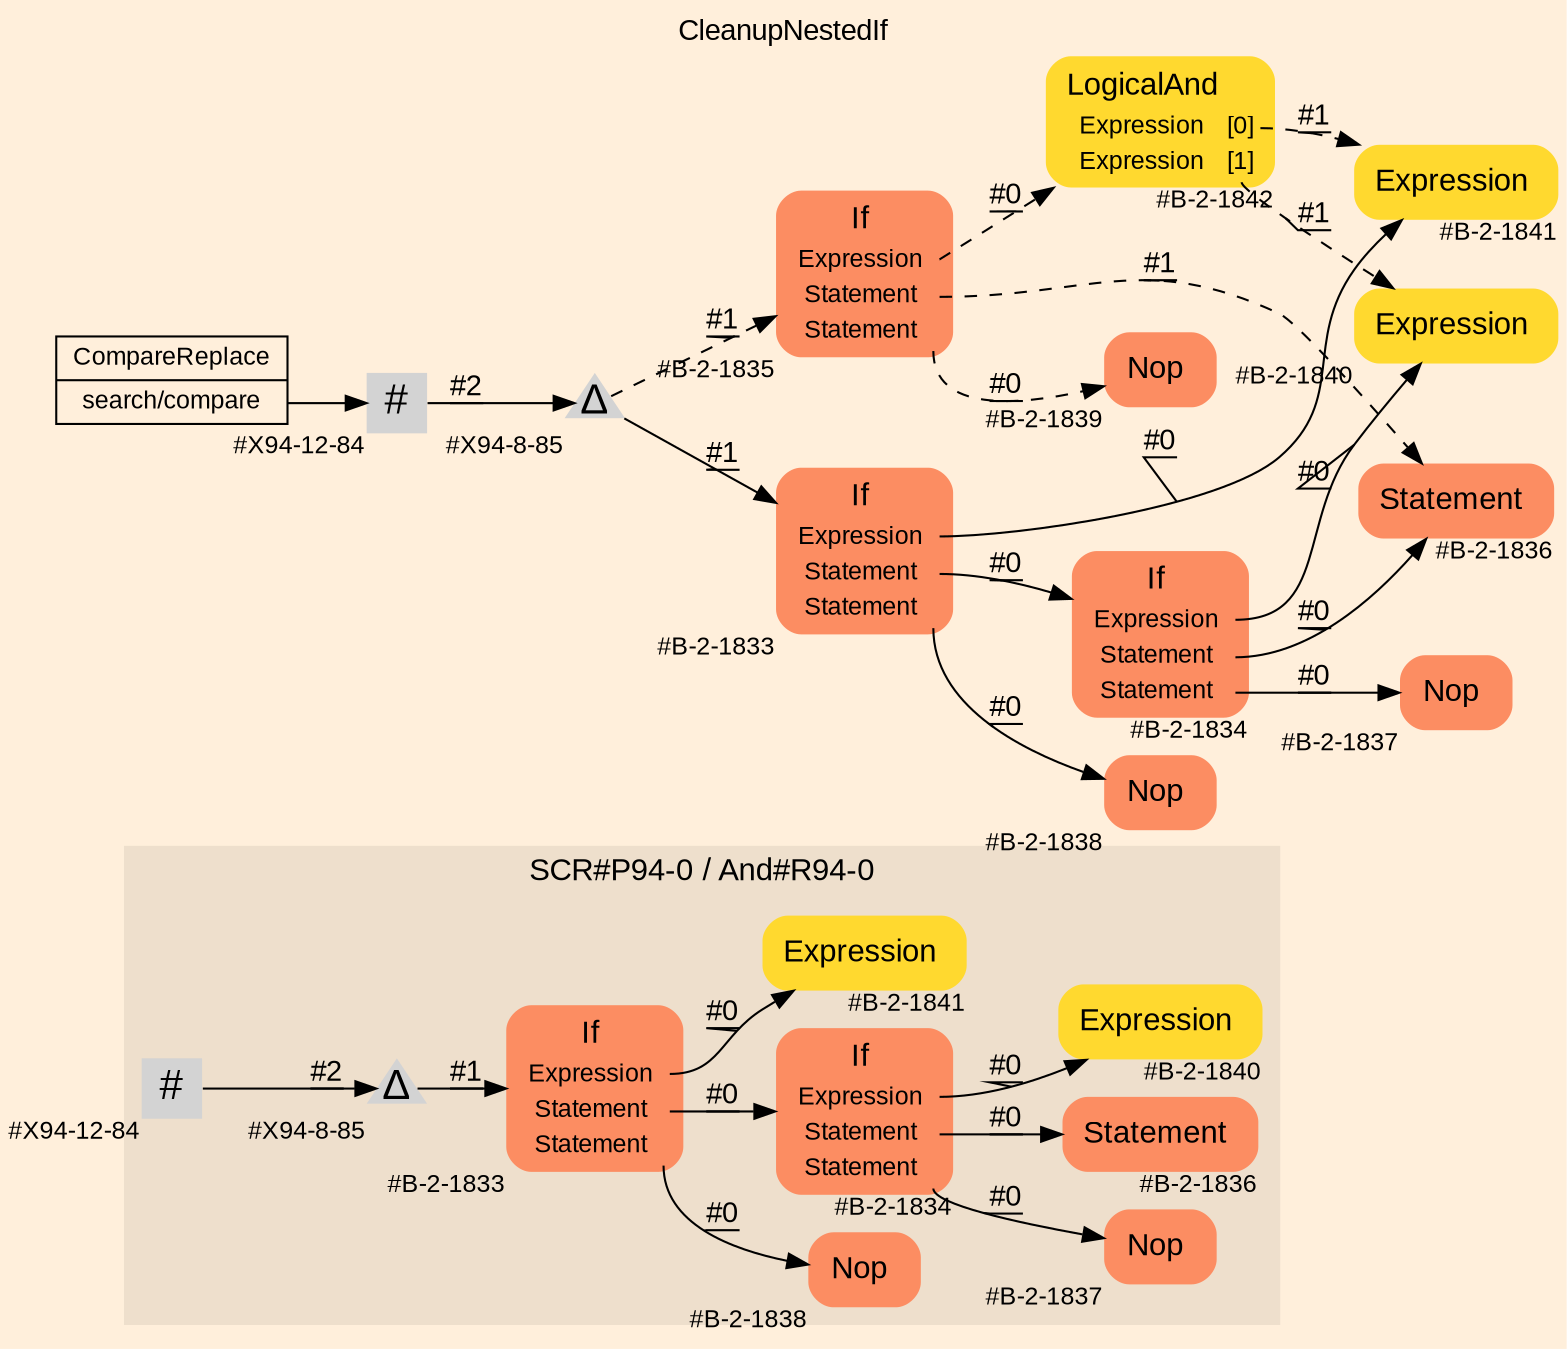 digraph "CleanupNestedIf" {
label = "CleanupNestedIf"
labelloc = t
graph [
    rankdir = "LR"
    ranksep = 0.3
    bgcolor = antiquewhite1
    color = black
    fontcolor = black
    fontname = "Arial"
];
node [
    fontname = "Arial"
];
edge [
    fontname = "Arial"
];

// -------------------- figure And#R94-0 --------------------
// -------- region And#R94-0 ----------
subgraph "clusterAnd#R94-0" {
    label = "SCR#P94-0 / And#R94-0"
    style = "filled"
    color = antiquewhite2
    fontsize = "15"
    // -------- block And#R94-0/#B-2-1836 ----------
    "And#R94-0/#B-2-1836" [
        shape = "plaintext"
        fillcolor = "/set28/2"
        xlabel = "#B-2-1836"
        fontsize = "12"
        fontcolor = black
        label = <<TABLE BORDER="0" CELLBORDER="0" CELLSPACING="0">
         <TR><TD><FONT POINT-SIZE="15" COLOR="black">Statement</FONT></TD><TD></TD></TR>
        </TABLE>>
        style = "rounded,filled"
    ];
    
    // -------- block And#R94-0/#B-2-1841 ----------
    "And#R94-0/#B-2-1841" [
        shape = "plaintext"
        fillcolor = "/set28/6"
        xlabel = "#B-2-1841"
        fontsize = "12"
        fontcolor = black
        label = <<TABLE BORDER="0" CELLBORDER="0" CELLSPACING="0">
         <TR><TD><FONT POINT-SIZE="15" COLOR="black">Expression</FONT></TD><TD></TD></TR>
        </TABLE>>
        style = "rounded,filled"
    ];
    
    // -------- block And#R94-0/#X94-12-84 ----------
    "And#R94-0/#X94-12-84" [
        shape = "square"
        xlabel = "#X94-12-84"
        fontsize = "12"
        fontcolor = black
        label = <<FONT POINT-SIZE="20" COLOR="black">#</FONT>>
        style = "filled"
        penwidth = 0.0
        fixedsize = true
        width = 0.4
        height = 0.4
    ];
    
    // -------- block And#R94-0/#X94-8-85 ----------
    "And#R94-0/#X94-8-85" [
        shape = "triangle"
        xlabel = "#X94-8-85"
        fontsize = "12"
        fontcolor = black
        label = <<FONT POINT-SIZE="20" COLOR="black">Δ</FONT>>
        style = "filled"
        penwidth = 0.0
        fixedsize = true
        width = 0.4
        height = 0.4
    ];
    
    // -------- block And#R94-0/#B-2-1833 ----------
    "And#R94-0/#B-2-1833" [
        shape = "plaintext"
        fillcolor = "/set28/2"
        xlabel = "#B-2-1833"
        fontsize = "12"
        fontcolor = black
        label = <<TABLE BORDER="0" CELLBORDER="0" CELLSPACING="0">
         <TR><TD><FONT POINT-SIZE="15" COLOR="black">If</FONT></TD><TD></TD></TR>
         <TR><TD><FONT POINT-SIZE="12" COLOR="black">Expression</FONT></TD><TD PORT="port0"></TD></TR>
         <TR><TD><FONT POINT-SIZE="12" COLOR="black">Statement</FONT></TD><TD PORT="port1"></TD></TR>
         <TR><TD><FONT POINT-SIZE="12" COLOR="black">Statement</FONT></TD><TD PORT="port2"></TD></TR>
        </TABLE>>
        style = "rounded,filled"
    ];
    
    // -------- block And#R94-0/#B-2-1838 ----------
    "And#R94-0/#B-2-1838" [
        shape = "plaintext"
        fillcolor = "/set28/2"
        xlabel = "#B-2-1838"
        fontsize = "12"
        fontcolor = black
        label = <<TABLE BORDER="0" CELLBORDER="0" CELLSPACING="0">
         <TR><TD><FONT POINT-SIZE="15" COLOR="black">Nop</FONT></TD><TD></TD></TR>
        </TABLE>>
        style = "rounded,filled"
    ];
    
    // -------- block And#R94-0/#B-2-1840 ----------
    "And#R94-0/#B-2-1840" [
        shape = "plaintext"
        fillcolor = "/set28/6"
        xlabel = "#B-2-1840"
        fontsize = "12"
        fontcolor = black
        label = <<TABLE BORDER="0" CELLBORDER="0" CELLSPACING="0">
         <TR><TD><FONT POINT-SIZE="15" COLOR="black">Expression</FONT></TD><TD></TD></TR>
        </TABLE>>
        style = "rounded,filled"
    ];
    
    // -------- block And#R94-0/#B-2-1834 ----------
    "And#R94-0/#B-2-1834" [
        shape = "plaintext"
        fillcolor = "/set28/2"
        xlabel = "#B-2-1834"
        fontsize = "12"
        fontcolor = black
        label = <<TABLE BORDER="0" CELLBORDER="0" CELLSPACING="0">
         <TR><TD><FONT POINT-SIZE="15" COLOR="black">If</FONT></TD><TD></TD></TR>
         <TR><TD><FONT POINT-SIZE="12" COLOR="black">Expression</FONT></TD><TD PORT="port0"></TD></TR>
         <TR><TD><FONT POINT-SIZE="12" COLOR="black">Statement</FONT></TD><TD PORT="port1"></TD></TR>
         <TR><TD><FONT POINT-SIZE="12" COLOR="black">Statement</FONT></TD><TD PORT="port2"></TD></TR>
        </TABLE>>
        style = "rounded,filled"
    ];
    
    // -------- block And#R94-0/#B-2-1837 ----------
    "And#R94-0/#B-2-1837" [
        shape = "plaintext"
        fillcolor = "/set28/2"
        xlabel = "#B-2-1837"
        fontsize = "12"
        fontcolor = black
        label = <<TABLE BORDER="0" CELLBORDER="0" CELLSPACING="0">
         <TR><TD><FONT POINT-SIZE="15" COLOR="black">Nop</FONT></TD><TD></TD></TR>
        </TABLE>>
        style = "rounded,filled"
    ];
    
}

"And#R94-0/#X94-12-84" -> "And#R94-0/#X94-8-85" [
    label = "#2"
    decorate = true
    color = black
    fontcolor = black
];

"And#R94-0/#X94-8-85" -> "And#R94-0/#B-2-1833" [
    label = "#1"
    decorate = true
    color = black
    fontcolor = black
];

"And#R94-0/#B-2-1833":port0 -> "And#R94-0/#B-2-1841" [
    label = "#0"
    decorate = true
    color = black
    fontcolor = black
];

"And#R94-0/#B-2-1833":port1 -> "And#R94-0/#B-2-1834" [
    label = "#0"
    decorate = true
    color = black
    fontcolor = black
];

"And#R94-0/#B-2-1833":port2 -> "And#R94-0/#B-2-1838" [
    label = "#0"
    decorate = true
    color = black
    fontcolor = black
];

"And#R94-0/#B-2-1834":port0 -> "And#R94-0/#B-2-1840" [
    label = "#0"
    decorate = true
    color = black
    fontcolor = black
];

"And#R94-0/#B-2-1834":port1 -> "And#R94-0/#B-2-1836" [
    label = "#0"
    decorate = true
    color = black
    fontcolor = black
];

"And#R94-0/#B-2-1834":port2 -> "And#R94-0/#B-2-1837" [
    label = "#0"
    decorate = true
    color = black
    fontcolor = black
];


// -------------------- transformation figure --------------------
// -------- block CR#X94-10-94 ----------
"CR#X94-10-94" [
    shape = "record"
    fillcolor = antiquewhite1
    fontsize = "12"
    fontcolor = black
    label = "<fixed> CompareReplace | <port0> search/compare"
    style = "filled"
    color = black
];

// -------- block #X94-12-84 ----------
"#X94-12-84" [
    shape = "square"
    xlabel = "#X94-12-84"
    fontsize = "12"
    fontcolor = black
    label = <<FONT POINT-SIZE="20" COLOR="black">#</FONT>>
    style = "filled"
    penwidth = 0.0
    fixedsize = true
    width = 0.4
    height = 0.4
];

// -------- block #X94-8-85 ----------
"#X94-8-85" [
    shape = "triangle"
    xlabel = "#X94-8-85"
    fontsize = "12"
    fontcolor = black
    label = <<FONT POINT-SIZE="20" COLOR="black">Δ</FONT>>
    style = "filled"
    penwidth = 0.0
    fixedsize = true
    width = 0.4
    height = 0.4
];

// -------- block #B-2-1833 ----------
"#B-2-1833" [
    shape = "plaintext"
    fillcolor = "/set28/2"
    xlabel = "#B-2-1833"
    fontsize = "12"
    fontcolor = black
    label = <<TABLE BORDER="0" CELLBORDER="0" CELLSPACING="0">
     <TR><TD><FONT POINT-SIZE="15" COLOR="black">If</FONT></TD><TD></TD></TR>
     <TR><TD><FONT POINT-SIZE="12" COLOR="black">Expression</FONT></TD><TD PORT="port0"></TD></TR>
     <TR><TD><FONT POINT-SIZE="12" COLOR="black">Statement</FONT></TD><TD PORT="port1"></TD></TR>
     <TR><TD><FONT POINT-SIZE="12" COLOR="black">Statement</FONT></TD><TD PORT="port2"></TD></TR>
    </TABLE>>
    style = "rounded,filled"
];

// -------- block #B-2-1841 ----------
"#B-2-1841" [
    shape = "plaintext"
    fillcolor = "/set28/6"
    xlabel = "#B-2-1841"
    fontsize = "12"
    fontcolor = black
    label = <<TABLE BORDER="0" CELLBORDER="0" CELLSPACING="0">
     <TR><TD><FONT POINT-SIZE="15" COLOR="black">Expression</FONT></TD><TD></TD></TR>
    </TABLE>>
    style = "rounded,filled"
];

// -------- block #B-2-1834 ----------
"#B-2-1834" [
    shape = "plaintext"
    fillcolor = "/set28/2"
    xlabel = "#B-2-1834"
    fontsize = "12"
    fontcolor = black
    label = <<TABLE BORDER="0" CELLBORDER="0" CELLSPACING="0">
     <TR><TD><FONT POINT-SIZE="15" COLOR="black">If</FONT></TD><TD></TD></TR>
     <TR><TD><FONT POINT-SIZE="12" COLOR="black">Expression</FONT></TD><TD PORT="port0"></TD></TR>
     <TR><TD><FONT POINT-SIZE="12" COLOR="black">Statement</FONT></TD><TD PORT="port1"></TD></TR>
     <TR><TD><FONT POINT-SIZE="12" COLOR="black">Statement</FONT></TD><TD PORT="port2"></TD></TR>
    </TABLE>>
    style = "rounded,filled"
];

// -------- block #B-2-1840 ----------
"#B-2-1840" [
    shape = "plaintext"
    fillcolor = "/set28/6"
    xlabel = "#B-2-1840"
    fontsize = "12"
    fontcolor = black
    label = <<TABLE BORDER="0" CELLBORDER="0" CELLSPACING="0">
     <TR><TD><FONT POINT-SIZE="15" COLOR="black">Expression</FONT></TD><TD></TD></TR>
    </TABLE>>
    style = "rounded,filled"
];

// -------- block #B-2-1836 ----------
"#B-2-1836" [
    shape = "plaintext"
    fillcolor = "/set28/2"
    xlabel = "#B-2-1836"
    fontsize = "12"
    fontcolor = black
    label = <<TABLE BORDER="0" CELLBORDER="0" CELLSPACING="0">
     <TR><TD><FONT POINT-SIZE="15" COLOR="black">Statement</FONT></TD><TD></TD></TR>
    </TABLE>>
    style = "rounded,filled"
];

// -------- block #B-2-1837 ----------
"#B-2-1837" [
    shape = "plaintext"
    fillcolor = "/set28/2"
    xlabel = "#B-2-1837"
    fontsize = "12"
    fontcolor = black
    label = <<TABLE BORDER="0" CELLBORDER="0" CELLSPACING="0">
     <TR><TD><FONT POINT-SIZE="15" COLOR="black">Nop</FONT></TD><TD></TD></TR>
    </TABLE>>
    style = "rounded,filled"
];

// -------- block #B-2-1838 ----------
"#B-2-1838" [
    shape = "plaintext"
    fillcolor = "/set28/2"
    xlabel = "#B-2-1838"
    fontsize = "12"
    fontcolor = black
    label = <<TABLE BORDER="0" CELLBORDER="0" CELLSPACING="0">
     <TR><TD><FONT POINT-SIZE="15" COLOR="black">Nop</FONT></TD><TD></TD></TR>
    </TABLE>>
    style = "rounded,filled"
];

// -------- block #B-2-1835 ----------
"#B-2-1835" [
    shape = "plaintext"
    fillcolor = "/set28/2"
    xlabel = "#B-2-1835"
    fontsize = "12"
    fontcolor = black
    label = <<TABLE BORDER="0" CELLBORDER="0" CELLSPACING="0">
     <TR><TD><FONT POINT-SIZE="15" COLOR="black">If</FONT></TD><TD></TD></TR>
     <TR><TD><FONT POINT-SIZE="12" COLOR="black">Expression</FONT></TD><TD PORT="port0"></TD></TR>
     <TR><TD><FONT POINT-SIZE="12" COLOR="black">Statement</FONT></TD><TD PORT="port1"></TD></TR>
     <TR><TD><FONT POINT-SIZE="12" COLOR="black">Statement</FONT></TD><TD PORT="port2"></TD></TR>
    </TABLE>>
    style = "rounded,filled"
];

// -------- block #B-2-1842 ----------
"#B-2-1842" [
    shape = "plaintext"
    fillcolor = "/set28/6"
    xlabel = "#B-2-1842"
    fontsize = "12"
    fontcolor = black
    label = <<TABLE BORDER="0" CELLBORDER="0" CELLSPACING="0">
     <TR><TD><FONT POINT-SIZE="15" COLOR="black">LogicalAnd</FONT></TD><TD></TD></TR>
     <TR><TD><FONT POINT-SIZE="12" COLOR="black">Expression</FONT></TD><TD PORT="port0"><FONT POINT-SIZE="12" COLOR="black">[0]</FONT></TD></TR>
     <TR><TD><FONT POINT-SIZE="12" COLOR="black">Expression</FONT></TD><TD PORT="port1"><FONT POINT-SIZE="12" COLOR="black">[1]</FONT></TD></TR>
    </TABLE>>
    style = "rounded,filled"
];

// -------- block #B-2-1839 ----------
"#B-2-1839" [
    shape = "plaintext"
    fillcolor = "/set28/2"
    xlabel = "#B-2-1839"
    fontsize = "12"
    fontcolor = black
    label = <<TABLE BORDER="0" CELLBORDER="0" CELLSPACING="0">
     <TR><TD><FONT POINT-SIZE="15" COLOR="black">Nop</FONT></TD><TD></TD></TR>
    </TABLE>>
    style = "rounded,filled"
];

"CR#X94-10-94":port0 -> "#X94-12-84" [
    label = ""
    decorate = true
    color = black
    fontcolor = black
];

"#X94-12-84" -> "#X94-8-85" [
    label = "#2"
    decorate = true
    color = black
    fontcolor = black
];

"#X94-8-85" -> "#B-2-1833" [
    label = "#1"
    decorate = true
    color = black
    fontcolor = black
];

"#X94-8-85" -> "#B-2-1835" [
    style="dashed"
    label = "#1"
    decorate = true
    color = black
    fontcolor = black
];

"#B-2-1833":port0 -> "#B-2-1841" [
    label = "#0"
    decorate = true
    color = black
    fontcolor = black
];

"#B-2-1833":port1 -> "#B-2-1834" [
    label = "#0"
    decorate = true
    color = black
    fontcolor = black
];

"#B-2-1833":port2 -> "#B-2-1838" [
    label = "#0"
    decorate = true
    color = black
    fontcolor = black
];

"#B-2-1834":port0 -> "#B-2-1840" [
    label = "#0"
    decorate = true
    color = black
    fontcolor = black
];

"#B-2-1834":port1 -> "#B-2-1836" [
    label = "#0"
    decorate = true
    color = black
    fontcolor = black
];

"#B-2-1834":port2 -> "#B-2-1837" [
    label = "#0"
    decorate = true
    color = black
    fontcolor = black
];

"#B-2-1835":port0 -> "#B-2-1842" [
    style="dashed"
    label = "#0"
    decorate = true
    color = black
    fontcolor = black
];

"#B-2-1835":port1 -> "#B-2-1836" [
    style="dashed"
    label = "#1"
    decorate = true
    color = black
    fontcolor = black
];

"#B-2-1835":port2 -> "#B-2-1839" [
    style="dashed"
    label = "#0"
    decorate = true
    color = black
    fontcolor = black
];

"#B-2-1842":port0 -> "#B-2-1841" [
    style="dashed"
    label = "#1"
    decorate = true
    color = black
    fontcolor = black
];

"#B-2-1842":port1 -> "#B-2-1840" [
    style="dashed"
    label = "#1"
    decorate = true
    color = black
    fontcolor = black
];


}
